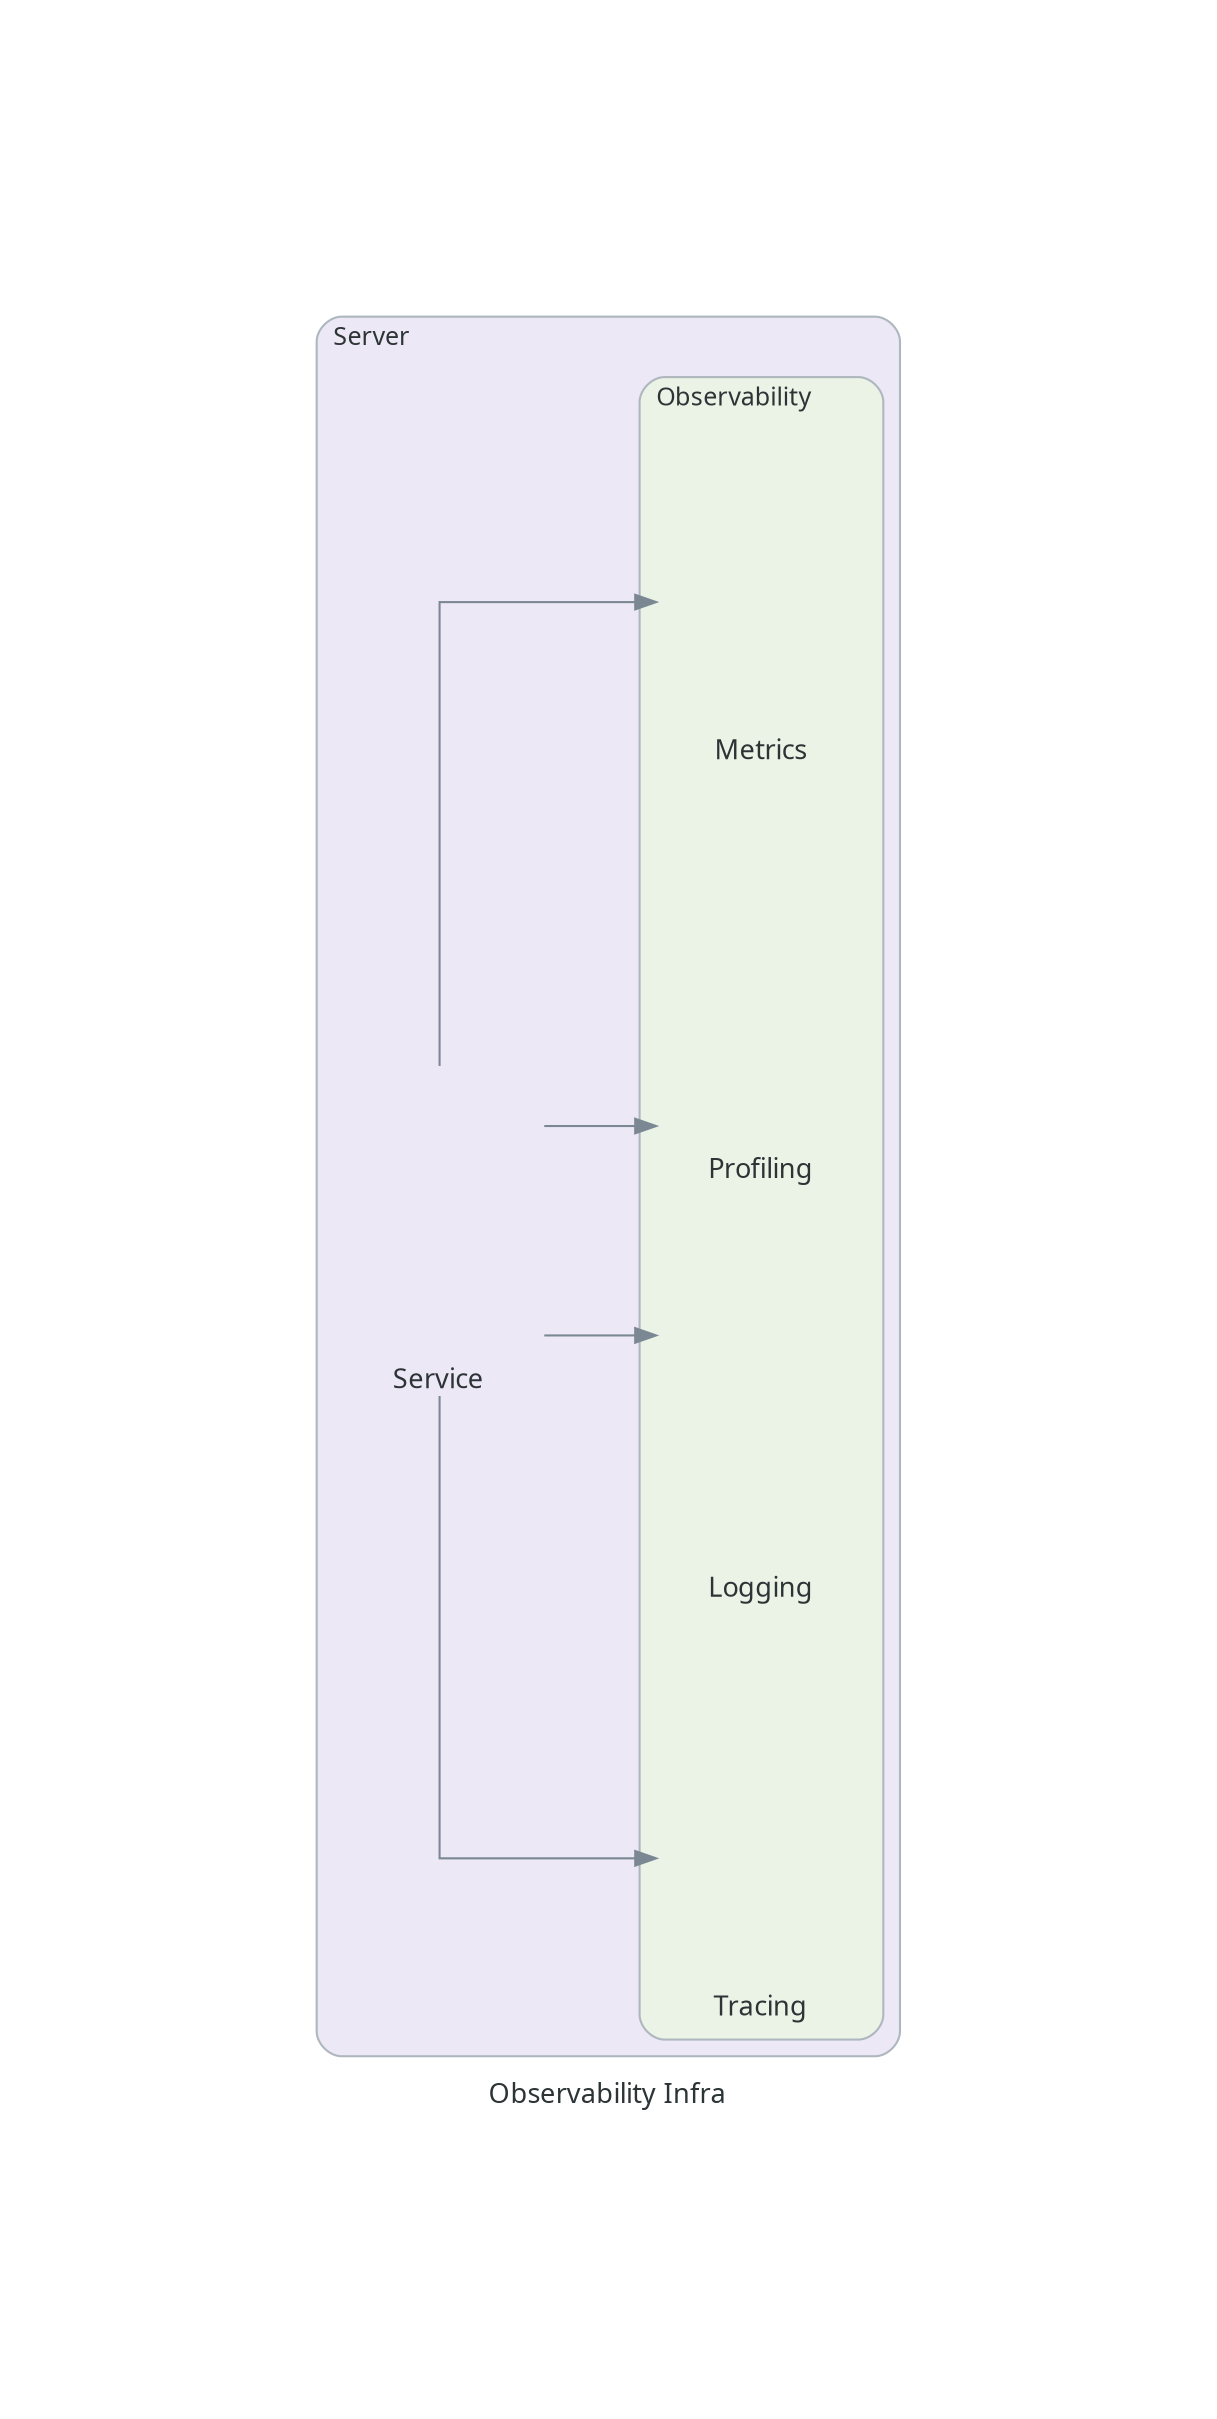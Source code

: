 digraph root {
	fontcolor="#2D3436";
	fontname="Sans-Serif";
	fontsize=13;
	label="Observability Infra";
	nodesep=0.6;
	pad=2;
	rankdir=LR;
	ranksep=0.75;
	splines=ortho;
	urfngpyx->tsorrgem[ color="#7B8894", dir=forward, fontcolor="#2D3436", fontname="Sans-Serif", fontsize=13 ];
	urfngpyx->rhyovhaf[ color="#7B8894", dir=forward, fontcolor="#2D3436", fontname="Sans-Serif", fontsize=13 ];
	urfngpyx->cknlrmxs[ color="#7B8894", dir=forward, fontcolor="#2D3436", fontname="Sans-Serif", fontsize=13 ];
	urfngpyx->gqjhemqa[ color="#7B8894", dir=forward, fontcolor="#2D3436", fontname="Sans-Serif", fontsize=13 ];
	subgraph cluster_server {
	bgcolor="#ECE8F6";
	fontcolor="#2D3436";
	fontname="Sans-Serif";
	fontsize=12;
	label=Server;
	labeljust=l;
	pencolor="#AEB6BE";
	shape=box;
	style=rounded;
	subgraph clusterobservability {
	bgcolor="#EBF3E7";
	fontcolor="#2D3436";
	fontname="Sans-Serif";
	fontsize=12;
	label=Observability;
	labeljust=l;
	pencolor="#AEB6BE";
	shape=box;
	style=rounded;
	cknlrmxs [ fixedsize=true, fontcolor="#2D3436", fontname="Sans-Serif", fontsize=13, height=2.1999999999999997, image="assets/oci/database/science.png", imagescale=true, label=Logging, labelloc=b, shape=none, style=rounded, width=1.4 ];
	gqjhemqa [ fixedsize=true, fontcolor="#2D3436", fontname="Sans-Serif", fontsize=13, height=2.1999999999999997, image="assets/oci/database/science.png", imagescale=true, label=Tracing, labelloc=b, shape=none, style=rounded, width=1.4 ];
	rhyovhaf [ fixedsize=true, fontcolor="#2D3436", fontname="Sans-Serif", fontsize=13, height=2.1999999999999997, image="assets/oci/database/science.png", imagescale=true, label=Profiling, labelloc=b, shape=none, style=rounded, width=1.4 ];
	tsorrgem [ fixedsize=true, fontcolor="#2D3436", fontname="Sans-Serif", fontsize=13, height=2.1999999999999997, image="assets/oci/database/science.png", imagescale=true, label=Metrics, labelloc=b, shape=none, style=rounded, width=1.4 ];

}
;
	urfngpyx [ fixedsize=true, fontcolor="#2D3436", fontname="Sans-Serif", fontsize=13, height=2.1999999999999997, image="assets/oci/database/dis.png", imagescale=true, label=Service, labelloc=b, shape=none, style=rounded, width=1.4 ];

}
;

}
